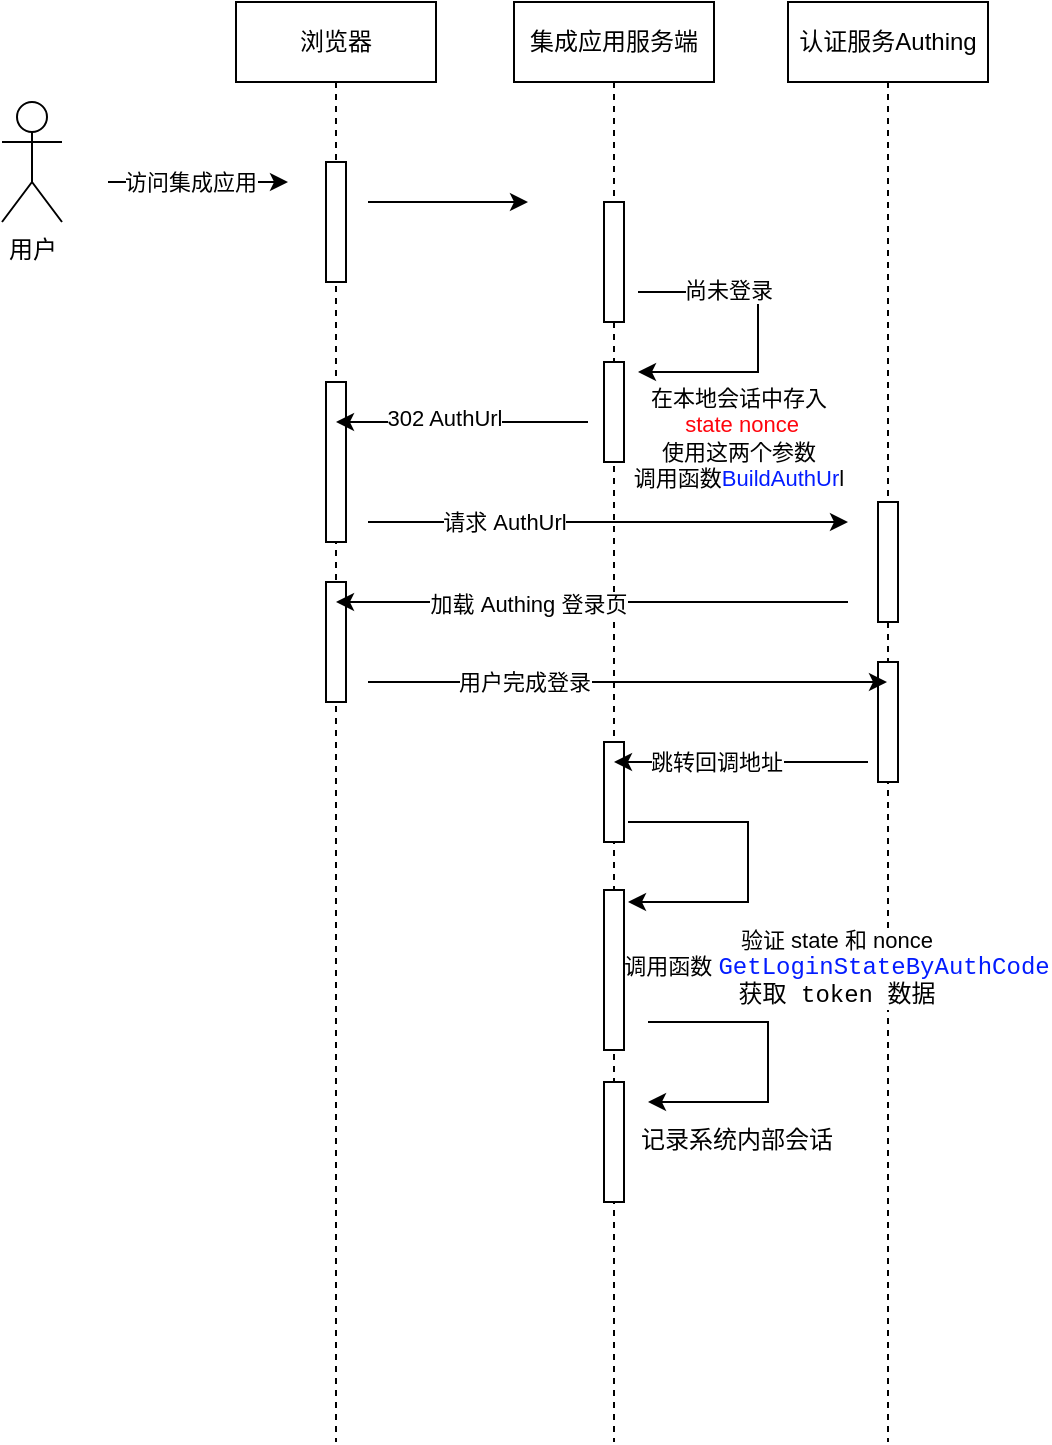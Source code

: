 <mxfile version="18.0.6" type="device"><diagram id="Ie5lh2VR_eHyGVG3NqYH" name="第 1 页"><mxGraphModel dx="782" dy="549" grid="1" gridSize="10" guides="1" tooltips="1" connect="1" arrows="1" fold="1" page="1" pageScale="1" pageWidth="827" pageHeight="1169" math="0" shadow="0"><root><mxCell id="0"/><mxCell id="1" parent="0"/><mxCell id="LeRFIDyrs2lDH9LTm58X-1" value="认证服务Authing" style="shape=umlLifeline;perimeter=lifelinePerimeter;whiteSpace=wrap;html=1;container=1;collapsible=0;recursiveResize=0;outlineConnect=0;" vertex="1" parent="1"><mxGeometry x="420" y="100" width="100" height="720" as="geometry"/></mxCell><mxCell id="LeRFIDyrs2lDH9LTm58X-18" value="" style="html=1;points=[];perimeter=orthogonalPerimeter;" vertex="1" parent="LeRFIDyrs2lDH9LTm58X-1"><mxGeometry x="45" y="250" width="10" height="60" as="geometry"/></mxCell><mxCell id="LeRFIDyrs2lDH9LTm58X-24" value="" style="html=1;points=[];perimeter=orthogonalPerimeter;" vertex="1" parent="LeRFIDyrs2lDH9LTm58X-1"><mxGeometry x="45" y="330" width="10" height="60" as="geometry"/></mxCell><mxCell id="LeRFIDyrs2lDH9LTm58X-2" value="集成应用服务端" style="shape=umlLifeline;perimeter=lifelinePerimeter;whiteSpace=wrap;html=1;container=1;collapsible=0;recursiveResize=0;outlineConnect=0;" vertex="1" parent="1"><mxGeometry x="283" y="100" width="100" height="720" as="geometry"/></mxCell><mxCell id="LeRFIDyrs2lDH9LTm58X-9" value="" style="html=1;points=[];perimeter=orthogonalPerimeter;" vertex="1" parent="LeRFIDyrs2lDH9LTm58X-2"><mxGeometry x="45" y="100" width="10" height="60" as="geometry"/></mxCell><mxCell id="LeRFIDyrs2lDH9LTm58X-10" value="" style="endArrow=classic;html=1;rounded=0;" edge="1" parent="LeRFIDyrs2lDH9LTm58X-2"><mxGeometry width="50" height="50" relative="1" as="geometry"><mxPoint x="62" y="145" as="sourcePoint"/><mxPoint x="62" y="185" as="targetPoint"/><Array as="points"><mxPoint x="122" y="145"/><mxPoint x="122" y="185"/></Array></mxGeometry></mxCell><mxCell id="LeRFIDyrs2lDH9LTm58X-11" value="尚未登录" style="edgeLabel;html=1;align=center;verticalAlign=middle;resizable=0;points=[];" vertex="1" connectable="0" parent="LeRFIDyrs2lDH9LTm58X-10"><mxGeometry x="-0.438" y="-3" relative="1" as="geometry"><mxPoint y="-4" as="offset"/></mxGeometry></mxCell><mxCell id="LeRFIDyrs2lDH9LTm58X-14" value="在本地会话中存入&lt;br&gt;&amp;nbsp;&lt;font color=&quot;#ff050d&quot;&gt;state&lt;/font&gt; &lt;font color=&quot;#ff050d&quot;&gt;nonce&lt;/font&gt;&lt;br&gt;使用这两个参数&lt;br&gt;调用函数&lt;font color=&quot;#031cff&quot;&gt;BuildAuthUr&lt;/font&gt;l" style="edgeLabel;html=1;align=center;verticalAlign=middle;resizable=0;points=[];" vertex="1" connectable="0" parent="LeRFIDyrs2lDH9LTm58X-10"><mxGeometry x="0.375" y="1" relative="1" as="geometry"><mxPoint y="32" as="offset"/></mxGeometry></mxCell><mxCell id="LeRFIDyrs2lDH9LTm58X-12" value="" style="html=1;points=[];perimeter=orthogonalPerimeter;" vertex="1" parent="LeRFIDyrs2lDH9LTm58X-2"><mxGeometry x="45" y="180" width="10" height="50" as="geometry"/></mxCell><mxCell id="LeRFIDyrs2lDH9LTm58X-27" value="" style="html=1;points=[];perimeter=orthogonalPerimeter;" vertex="1" parent="LeRFIDyrs2lDH9LTm58X-2"><mxGeometry x="45" y="370" width="10" height="50" as="geometry"/></mxCell><mxCell id="LeRFIDyrs2lDH9LTm58X-30" value="" style="endArrow=classic;html=1;rounded=0;fontColor=#031CFF;" edge="1" parent="LeRFIDyrs2lDH9LTm58X-2"><mxGeometry width="50" height="50" relative="1" as="geometry"><mxPoint x="57" y="410" as="sourcePoint"/><mxPoint x="57" y="450" as="targetPoint"/><Array as="points"><mxPoint x="117" y="410"/><mxPoint x="117" y="450"/></Array></mxGeometry></mxCell><mxCell id="LeRFIDyrs2lDH9LTm58X-32" value="验证 state 和 nonce&lt;br&gt;调用函数&amp;nbsp;&lt;span style=&quot;font-family: Consolas, &amp;quot;Courier New&amp;quot;, monospace; background-color: rgb(255, 255, 255);&quot;&gt;&lt;font style=&quot;font-size: 12px;&quot;&gt;&lt;font color=&quot;#031cff&quot;&gt;GetLoginStateByAuthCode&lt;/font&gt;&lt;br&gt;获取 token 数据&lt;br&gt;&lt;/font&gt;&lt;/span&gt;" style="edgeLabel;html=1;align=center;verticalAlign=middle;resizable=0;points=[];fontColor=#000000;" vertex="1" connectable="0" parent="LeRFIDyrs2lDH9LTm58X-30"><mxGeometry x="0.787" y="1" relative="1" as="geometry"><mxPoint x="87" y="32" as="offset"/></mxGeometry></mxCell><mxCell id="LeRFIDyrs2lDH9LTm58X-33" value="" style="html=1;points=[];perimeter=orthogonalPerimeter;labelBackgroundColor=#FFFFFF;fontSize=12;fontColor=#000000;" vertex="1" parent="LeRFIDyrs2lDH9LTm58X-2"><mxGeometry x="45" y="444" width="10" height="80" as="geometry"/></mxCell><mxCell id="LeRFIDyrs2lDH9LTm58X-34" value="" style="endArrow=classic;html=1;rounded=0;fontSize=12;fontColor=#000000;" edge="1" parent="LeRFIDyrs2lDH9LTm58X-2"><mxGeometry width="50" height="50" relative="1" as="geometry"><mxPoint x="67" y="510" as="sourcePoint"/><mxPoint x="67" y="550" as="targetPoint"/><Array as="points"><mxPoint x="127" y="510"/><mxPoint x="127" y="550"/></Array></mxGeometry></mxCell><mxCell id="LeRFIDyrs2lDH9LTm58X-36" value="记录系统内部会话" style="edgeLabel;html=1;align=center;verticalAlign=middle;resizable=0;points=[];fontSize=12;fontColor=#000000;" vertex="1" connectable="0" parent="LeRFIDyrs2lDH9LTm58X-34"><mxGeometry x="0.45" y="-1" relative="1" as="geometry"><mxPoint y="20" as="offset"/></mxGeometry></mxCell><mxCell id="LeRFIDyrs2lDH9LTm58X-35" value="" style="html=1;points=[];perimeter=orthogonalPerimeter;labelBackgroundColor=#FFFFFF;fontSize=12;fontColor=#000000;" vertex="1" parent="LeRFIDyrs2lDH9LTm58X-2"><mxGeometry x="45" y="540" width="10" height="60" as="geometry"/></mxCell><mxCell id="LeRFIDyrs2lDH9LTm58X-3" value="浏览器" style="shape=umlLifeline;perimeter=lifelinePerimeter;whiteSpace=wrap;html=1;container=1;collapsible=0;recursiveResize=0;outlineConnect=0;" vertex="1" parent="1"><mxGeometry x="144" y="100" width="100" height="720" as="geometry"/></mxCell><mxCell id="LeRFIDyrs2lDH9LTm58X-6" value="" style="html=1;points=[];perimeter=orthogonalPerimeter;" vertex="1" parent="LeRFIDyrs2lDH9LTm58X-3"><mxGeometry x="45" y="80" width="10" height="60" as="geometry"/></mxCell><mxCell id="LeRFIDyrs2lDH9LTm58X-8" value="" style="endArrow=classic;html=1;rounded=0;" edge="1" parent="LeRFIDyrs2lDH9LTm58X-3"><mxGeometry width="50" height="50" relative="1" as="geometry"><mxPoint x="66" y="100" as="sourcePoint"/><mxPoint x="146" y="100" as="targetPoint"/></mxGeometry></mxCell><mxCell id="LeRFIDyrs2lDH9LTm58X-15" value="" style="html=1;points=[];perimeter=orthogonalPerimeter;" vertex="1" parent="LeRFIDyrs2lDH9LTm58X-3"><mxGeometry x="45" y="190" width="10" height="80" as="geometry"/></mxCell><mxCell id="LeRFIDyrs2lDH9LTm58X-17" value="" style="endArrow=classic;html=1;rounded=0;" edge="1" parent="LeRFIDyrs2lDH9LTm58X-3"><mxGeometry width="50" height="50" relative="1" as="geometry"><mxPoint x="66" y="260" as="sourcePoint"/><mxPoint x="306" y="260" as="targetPoint"/></mxGeometry></mxCell><mxCell id="LeRFIDyrs2lDH9LTm58X-19" value="请求 AuthUrl" style="edgeLabel;html=1;align=center;verticalAlign=middle;resizable=0;points=[];" vertex="1" connectable="0" parent="LeRFIDyrs2lDH9LTm58X-17"><mxGeometry x="-0.433" relative="1" as="geometry"><mxPoint as="offset"/></mxGeometry></mxCell><mxCell id="LeRFIDyrs2lDH9LTm58X-20" value="" style="html=1;points=[];perimeter=orthogonalPerimeter;" vertex="1" parent="LeRFIDyrs2lDH9LTm58X-3"><mxGeometry x="45" y="290" width="10" height="60" as="geometry"/></mxCell><mxCell id="LeRFIDyrs2lDH9LTm58X-23" value="" style="endArrow=classic;html=1;rounded=0;" edge="1" parent="LeRFIDyrs2lDH9LTm58X-3" target="LeRFIDyrs2lDH9LTm58X-1"><mxGeometry width="50" height="50" relative="1" as="geometry"><mxPoint x="66" y="340" as="sourcePoint"/><mxPoint x="136" y="340" as="targetPoint"/></mxGeometry></mxCell><mxCell id="LeRFIDyrs2lDH9LTm58X-25" value="用户完成登录" style="edgeLabel;html=1;align=center;verticalAlign=middle;resizable=0;points=[];" vertex="1" connectable="0" parent="LeRFIDyrs2lDH9LTm58X-23"><mxGeometry x="-0.399" relative="1" as="geometry"><mxPoint as="offset"/></mxGeometry></mxCell><mxCell id="LeRFIDyrs2lDH9LTm58X-4" value="用户" style="shape=umlActor;verticalLabelPosition=bottom;verticalAlign=top;html=1;outlineConnect=0;" vertex="1" parent="1"><mxGeometry x="27" y="150" width="30" height="60" as="geometry"/></mxCell><mxCell id="LeRFIDyrs2lDH9LTm58X-5" value="" style="endArrow=classic;html=1;rounded=0;" edge="1" parent="1"><mxGeometry width="50" height="50" relative="1" as="geometry"><mxPoint x="80" y="190" as="sourcePoint"/><mxPoint x="170" y="190" as="targetPoint"/></mxGeometry></mxCell><mxCell id="LeRFIDyrs2lDH9LTm58X-7" value="访问集成应用" style="edgeLabel;html=1;align=center;verticalAlign=middle;resizable=0;points=[];" vertex="1" connectable="0" parent="LeRFIDyrs2lDH9LTm58X-5"><mxGeometry x="-0.457" y="-1" relative="1" as="geometry"><mxPoint x="16" y="-1" as="offset"/></mxGeometry></mxCell><mxCell id="LeRFIDyrs2lDH9LTm58X-13" value="" style="endArrow=classic;html=1;rounded=0;" edge="1" parent="1" target="LeRFIDyrs2lDH9LTm58X-3"><mxGeometry width="50" height="50" relative="1" as="geometry"><mxPoint x="320" y="310" as="sourcePoint"/><mxPoint x="250" y="310" as="targetPoint"/></mxGeometry></mxCell><mxCell id="LeRFIDyrs2lDH9LTm58X-16" value="302 AuthUrl" style="edgeLabel;html=1;align=center;verticalAlign=middle;resizable=0;points=[];" vertex="1" connectable="0" parent="LeRFIDyrs2lDH9LTm58X-13"><mxGeometry x="0.312" y="-2" relative="1" as="geometry"><mxPoint x="10" as="offset"/></mxGeometry></mxCell><mxCell id="LeRFIDyrs2lDH9LTm58X-21" value="" style="endArrow=classic;html=1;rounded=0;" edge="1" parent="1" target="LeRFIDyrs2lDH9LTm58X-3"><mxGeometry width="50" height="50" relative="1" as="geometry"><mxPoint x="450" y="400" as="sourcePoint"/><mxPoint x="380" y="400" as="targetPoint"/></mxGeometry></mxCell><mxCell id="LeRFIDyrs2lDH9LTm58X-22" value="加载 Authing 登录页" style="edgeLabel;html=1;align=center;verticalAlign=middle;resizable=0;points=[];" vertex="1" connectable="0" parent="LeRFIDyrs2lDH9LTm58X-21"><mxGeometry x="0.255" y="1" relative="1" as="geometry"><mxPoint as="offset"/></mxGeometry></mxCell><mxCell id="LeRFIDyrs2lDH9LTm58X-26" value="" style="endArrow=classic;html=1;rounded=0;" edge="1" parent="1" target="LeRFIDyrs2lDH9LTm58X-2"><mxGeometry width="50" height="50" relative="1" as="geometry"><mxPoint x="460" y="480" as="sourcePoint"/><mxPoint x="390" y="480" as="targetPoint"/></mxGeometry></mxCell><mxCell id="LeRFIDyrs2lDH9LTm58X-28" value="跳转回调地址" style="edgeLabel;html=1;align=center;verticalAlign=middle;resizable=0;points=[];" vertex="1" connectable="0" parent="LeRFIDyrs2lDH9LTm58X-26"><mxGeometry x="0.208" relative="1" as="geometry"><mxPoint as="offset"/></mxGeometry></mxCell></root></mxGraphModel></diagram></mxfile>